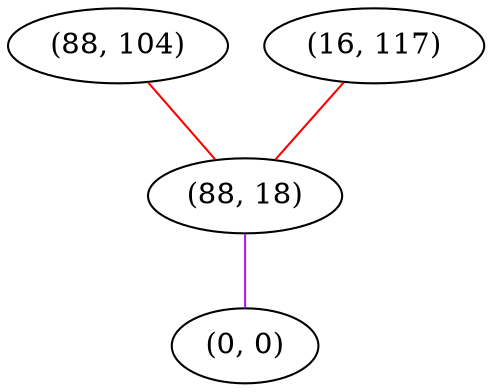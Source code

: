 graph "" {
"(88, 104)";
"(16, 117)";
"(88, 18)";
"(0, 0)";
"(88, 104)" -- "(88, 18)"  [color=red, key=0, weight=1];
"(16, 117)" -- "(88, 18)"  [color=red, key=0, weight=1];
"(88, 18)" -- "(0, 0)"  [color=purple, key=0, weight=4];
}
